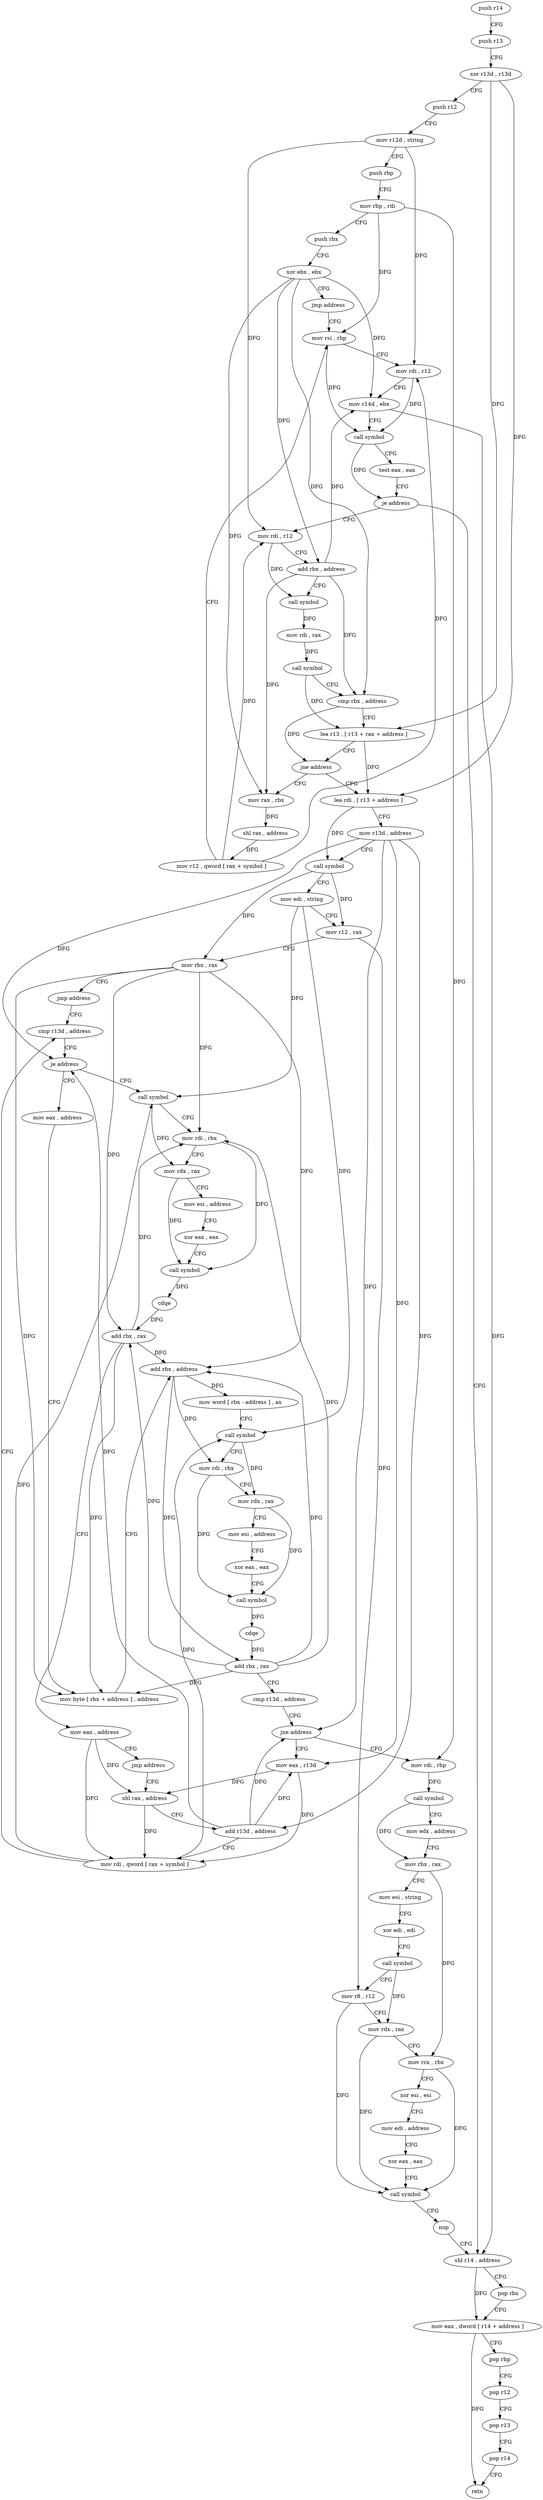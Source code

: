 digraph "func" {
"4266160" [label = "push r14" ]
"4266162" [label = "push r13" ]
"4266164" [label = "xor r13d , r13d" ]
"4266167" [label = "push r12" ]
"4266169" [label = "mov r12d , string" ]
"4266175" [label = "push rbp" ]
"4266176" [label = "mov rbp , rdi" ]
"4266179" [label = "push rbx" ]
"4266180" [label = "xor ebx , ebx" ]
"4266182" [label = "jmp address" ]
"4266206" [label = "mov rsi , rbp" ]
"4266209" [label = "mov rdi , r12" ]
"4266212" [label = "mov r14d , ebx" ]
"4266215" [label = "call symbol" ]
"4266220" [label = "test eax , eax" ]
"4266222" [label = "je address" ]
"4266416" [label = "shl r14 , address" ]
"4266228" [label = "mov rdi , r12" ]
"4266420" [label = "pop rbx" ]
"4266421" [label = "mov eax , dword [ r14 + address ]" ]
"4266428" [label = "pop rbp" ]
"4266429" [label = "pop r12" ]
"4266431" [label = "pop r13" ]
"4266433" [label = "pop r14" ]
"4266435" [label = "retn" ]
"4266231" [label = "add rbx , address" ]
"4266235" [label = "call symbol" ]
"4266240" [label = "mov rdi , rax" ]
"4266243" [label = "call symbol" ]
"4266248" [label = "cmp rbx , address" ]
"4266252" [label = "lea r13 , [ r13 + rax + address ]" ]
"4266257" [label = "jne address" ]
"4266192" [label = "mov rax , rbx" ]
"4266259" [label = "lea rdi , [ r13 + address ]" ]
"4266195" [label = "shl rax , address" ]
"4266199" [label = "mov r12 , qword [ rax + symbol ]" ]
"4266263" [label = "mov r13d , address" ]
"4266269" [label = "call symbol" ]
"4266274" [label = "mov edi , string" ]
"4266279" [label = "mov r12 , rax" ]
"4266282" [label = "mov rbx , rax" ]
"4266285" [label = "jmp address" ]
"4266306" [label = "cmp r13d , address" ]
"4266310" [label = "je address" ]
"4266436" [label = "call symbol" ]
"4266312" [label = "mov eax , address" ]
"4266441" [label = "mov rdi , rbx" ]
"4266444" [label = "mov rdx , rax" ]
"4266447" [label = "mov esi , address" ]
"4266452" [label = "xor eax , eax" ]
"4266454" [label = "call symbol" ]
"4266459" [label = "cdqe" ]
"4266461" [label = "add rbx , rax" ]
"4266464" [label = "mov eax , address" ]
"4266469" [label = "jmp address" ]
"4266291" [label = "shl rax , address" ]
"4266317" [label = "mov byte [ rbx + address ] , address" ]
"4266321" [label = "add rbx , address" ]
"4266325" [label = "mov word [ rbx - address ] , ax" ]
"4266329" [label = "call symbol" ]
"4266334" [label = "mov rdi , rbx" ]
"4266337" [label = "mov rdx , rax" ]
"4266340" [label = "mov esi , address" ]
"4266345" [label = "xor eax , eax" ]
"4266347" [label = "call symbol" ]
"4266352" [label = "cdqe" ]
"4266354" [label = "add rbx , rax" ]
"4266357" [label = "cmp r13d , address" ]
"4266361" [label = "jne address" ]
"4266288" [label = "mov eax , r13d" ]
"4266363" [label = "mov rdi , rbp" ]
"4266295" [label = "add r13d , address" ]
"4266299" [label = "mov rdi , qword [ rax + symbol ]" ]
"4266366" [label = "call symbol" ]
"4266371" [label = "mov edx , address" ]
"4266376" [label = "mov rbx , rax" ]
"4266379" [label = "mov esi , string" ]
"4266384" [label = "xor edi , edi" ]
"4266386" [label = "call symbol" ]
"4266391" [label = "mov r8 , r12" ]
"4266394" [label = "mov rdx , rax" ]
"4266397" [label = "mov rcx , rbx" ]
"4266400" [label = "xor esi , esi" ]
"4266402" [label = "mov edi , address" ]
"4266407" [label = "xor eax , eax" ]
"4266409" [label = "call symbol" ]
"4266414" [label = "nop" ]
"4266160" -> "4266162" [ label = "CFG" ]
"4266162" -> "4266164" [ label = "CFG" ]
"4266164" -> "4266167" [ label = "CFG" ]
"4266164" -> "4266252" [ label = "DFG" ]
"4266164" -> "4266259" [ label = "DFG" ]
"4266167" -> "4266169" [ label = "CFG" ]
"4266169" -> "4266175" [ label = "CFG" ]
"4266169" -> "4266209" [ label = "DFG" ]
"4266169" -> "4266228" [ label = "DFG" ]
"4266175" -> "4266176" [ label = "CFG" ]
"4266176" -> "4266179" [ label = "CFG" ]
"4266176" -> "4266206" [ label = "DFG" ]
"4266176" -> "4266363" [ label = "DFG" ]
"4266179" -> "4266180" [ label = "CFG" ]
"4266180" -> "4266182" [ label = "CFG" ]
"4266180" -> "4266212" [ label = "DFG" ]
"4266180" -> "4266231" [ label = "DFG" ]
"4266180" -> "4266248" [ label = "DFG" ]
"4266180" -> "4266192" [ label = "DFG" ]
"4266182" -> "4266206" [ label = "CFG" ]
"4266206" -> "4266209" [ label = "CFG" ]
"4266206" -> "4266215" [ label = "DFG" ]
"4266209" -> "4266212" [ label = "CFG" ]
"4266209" -> "4266215" [ label = "DFG" ]
"4266212" -> "4266215" [ label = "CFG" ]
"4266212" -> "4266416" [ label = "DFG" ]
"4266215" -> "4266220" [ label = "CFG" ]
"4266215" -> "4266222" [ label = "DFG" ]
"4266220" -> "4266222" [ label = "CFG" ]
"4266222" -> "4266416" [ label = "CFG" ]
"4266222" -> "4266228" [ label = "CFG" ]
"4266416" -> "4266420" [ label = "CFG" ]
"4266416" -> "4266421" [ label = "DFG" ]
"4266228" -> "4266231" [ label = "CFG" ]
"4266228" -> "4266235" [ label = "DFG" ]
"4266420" -> "4266421" [ label = "CFG" ]
"4266421" -> "4266428" [ label = "CFG" ]
"4266421" -> "4266435" [ label = "DFG" ]
"4266428" -> "4266429" [ label = "CFG" ]
"4266429" -> "4266431" [ label = "CFG" ]
"4266431" -> "4266433" [ label = "CFG" ]
"4266433" -> "4266435" [ label = "CFG" ]
"4266231" -> "4266235" [ label = "CFG" ]
"4266231" -> "4266212" [ label = "DFG" ]
"4266231" -> "4266248" [ label = "DFG" ]
"4266231" -> "4266192" [ label = "DFG" ]
"4266235" -> "4266240" [ label = "DFG" ]
"4266240" -> "4266243" [ label = "DFG" ]
"4266243" -> "4266248" [ label = "CFG" ]
"4266243" -> "4266252" [ label = "DFG" ]
"4266248" -> "4266252" [ label = "CFG" ]
"4266248" -> "4266257" [ label = "DFG" ]
"4266252" -> "4266257" [ label = "CFG" ]
"4266252" -> "4266259" [ label = "DFG" ]
"4266257" -> "4266192" [ label = "CFG" ]
"4266257" -> "4266259" [ label = "CFG" ]
"4266192" -> "4266195" [ label = "DFG" ]
"4266259" -> "4266263" [ label = "CFG" ]
"4266259" -> "4266269" [ label = "DFG" ]
"4266195" -> "4266199" [ label = "DFG" ]
"4266199" -> "4266206" [ label = "CFG" ]
"4266199" -> "4266209" [ label = "DFG" ]
"4266199" -> "4266228" [ label = "DFG" ]
"4266263" -> "4266269" [ label = "CFG" ]
"4266263" -> "4266310" [ label = "DFG" ]
"4266263" -> "4266361" [ label = "DFG" ]
"4266263" -> "4266295" [ label = "DFG" ]
"4266263" -> "4266288" [ label = "DFG" ]
"4266269" -> "4266274" [ label = "CFG" ]
"4266269" -> "4266279" [ label = "DFG" ]
"4266269" -> "4266282" [ label = "DFG" ]
"4266274" -> "4266279" [ label = "CFG" ]
"4266274" -> "4266436" [ label = "DFG" ]
"4266274" -> "4266329" [ label = "DFG" ]
"4266279" -> "4266282" [ label = "CFG" ]
"4266279" -> "4266391" [ label = "DFG" ]
"4266282" -> "4266285" [ label = "CFG" ]
"4266282" -> "4266441" [ label = "DFG" ]
"4266282" -> "4266461" [ label = "DFG" ]
"4266282" -> "4266317" [ label = "DFG" ]
"4266282" -> "4266321" [ label = "DFG" ]
"4266285" -> "4266306" [ label = "CFG" ]
"4266306" -> "4266310" [ label = "CFG" ]
"4266310" -> "4266436" [ label = "CFG" ]
"4266310" -> "4266312" [ label = "CFG" ]
"4266436" -> "4266441" [ label = "CFG" ]
"4266436" -> "4266444" [ label = "DFG" ]
"4266312" -> "4266317" [ label = "CFG" ]
"4266441" -> "4266444" [ label = "CFG" ]
"4266441" -> "4266454" [ label = "DFG" ]
"4266444" -> "4266447" [ label = "CFG" ]
"4266444" -> "4266454" [ label = "DFG" ]
"4266447" -> "4266452" [ label = "CFG" ]
"4266452" -> "4266454" [ label = "CFG" ]
"4266454" -> "4266459" [ label = "DFG" ]
"4266459" -> "4266461" [ label = "DFG" ]
"4266461" -> "4266464" [ label = "CFG" ]
"4266461" -> "4266441" [ label = "DFG" ]
"4266461" -> "4266317" [ label = "DFG" ]
"4266461" -> "4266321" [ label = "DFG" ]
"4266464" -> "4266469" [ label = "CFG" ]
"4266464" -> "4266291" [ label = "DFG" ]
"4266464" -> "4266299" [ label = "DFG" ]
"4266469" -> "4266291" [ label = "CFG" ]
"4266291" -> "4266295" [ label = "CFG" ]
"4266291" -> "4266299" [ label = "DFG" ]
"4266317" -> "4266321" [ label = "CFG" ]
"4266321" -> "4266325" [ label = "DFG" ]
"4266321" -> "4266334" [ label = "DFG" ]
"4266321" -> "4266354" [ label = "DFG" ]
"4266325" -> "4266329" [ label = "CFG" ]
"4266329" -> "4266334" [ label = "CFG" ]
"4266329" -> "4266337" [ label = "DFG" ]
"4266334" -> "4266337" [ label = "CFG" ]
"4266334" -> "4266347" [ label = "DFG" ]
"4266337" -> "4266340" [ label = "CFG" ]
"4266337" -> "4266347" [ label = "DFG" ]
"4266340" -> "4266345" [ label = "CFG" ]
"4266345" -> "4266347" [ label = "CFG" ]
"4266347" -> "4266352" [ label = "DFG" ]
"4266352" -> "4266354" [ label = "DFG" ]
"4266354" -> "4266357" [ label = "CFG" ]
"4266354" -> "4266441" [ label = "DFG" ]
"4266354" -> "4266317" [ label = "DFG" ]
"4266354" -> "4266321" [ label = "DFG" ]
"4266354" -> "4266461" [ label = "DFG" ]
"4266357" -> "4266361" [ label = "CFG" ]
"4266361" -> "4266288" [ label = "CFG" ]
"4266361" -> "4266363" [ label = "CFG" ]
"4266288" -> "4266291" [ label = "DFG" ]
"4266288" -> "4266299" [ label = "DFG" ]
"4266363" -> "4266366" [ label = "DFG" ]
"4266295" -> "4266299" [ label = "CFG" ]
"4266295" -> "4266310" [ label = "DFG" ]
"4266295" -> "4266361" [ label = "DFG" ]
"4266295" -> "4266288" [ label = "DFG" ]
"4266299" -> "4266306" [ label = "CFG" ]
"4266299" -> "4266436" [ label = "DFG" ]
"4266299" -> "4266329" [ label = "DFG" ]
"4266366" -> "4266371" [ label = "CFG" ]
"4266366" -> "4266376" [ label = "DFG" ]
"4266371" -> "4266376" [ label = "CFG" ]
"4266376" -> "4266379" [ label = "CFG" ]
"4266376" -> "4266397" [ label = "DFG" ]
"4266379" -> "4266384" [ label = "CFG" ]
"4266384" -> "4266386" [ label = "CFG" ]
"4266386" -> "4266391" [ label = "CFG" ]
"4266386" -> "4266394" [ label = "DFG" ]
"4266391" -> "4266394" [ label = "CFG" ]
"4266391" -> "4266409" [ label = "DFG" ]
"4266394" -> "4266397" [ label = "CFG" ]
"4266394" -> "4266409" [ label = "DFG" ]
"4266397" -> "4266400" [ label = "CFG" ]
"4266397" -> "4266409" [ label = "DFG" ]
"4266400" -> "4266402" [ label = "CFG" ]
"4266402" -> "4266407" [ label = "CFG" ]
"4266407" -> "4266409" [ label = "CFG" ]
"4266409" -> "4266414" [ label = "CFG" ]
"4266414" -> "4266416" [ label = "CFG" ]
}
